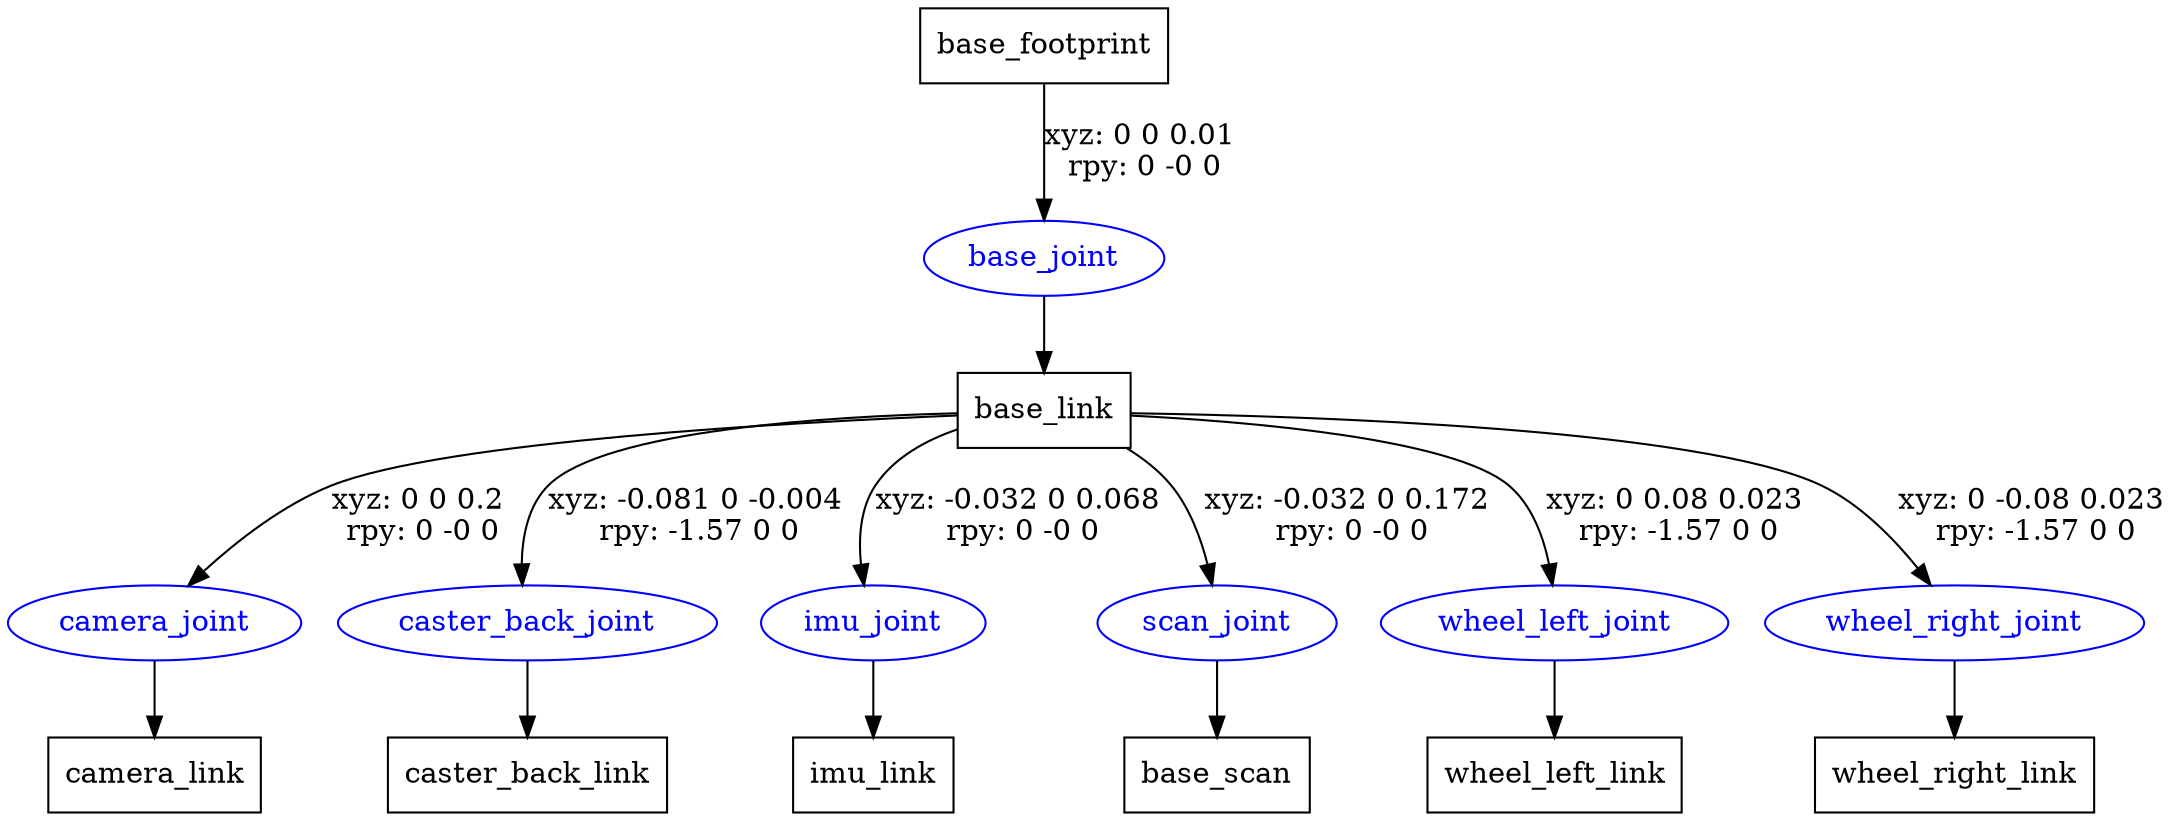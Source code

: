 digraph G {
node [shape=box];
"base_footprint" [label="base_footprint"];
"base_link" [label="base_link"];
"camera_link" [label="camera_link"];
"caster_back_link" [label="caster_back_link"];
"imu_link" [label="imu_link"];
"base_scan" [label="base_scan"];
"wheel_left_link" [label="wheel_left_link"];
"wheel_right_link" [label="wheel_right_link"];
node [shape=ellipse, color=blue, fontcolor=blue];
"base_footprint" -> "base_joint" [label="xyz: 0 0 0.01 \nrpy: 0 -0 0"]
"base_joint" -> "base_link"
"base_link" -> "camera_joint" [label="xyz: 0 0 0.2 \nrpy: 0 -0 0"]
"camera_joint" -> "camera_link"
"base_link" -> "caster_back_joint" [label="xyz: -0.081 0 -0.004 \nrpy: -1.57 0 0"]
"caster_back_joint" -> "caster_back_link"
"base_link" -> "imu_joint" [label="xyz: -0.032 0 0.068 \nrpy: 0 -0 0"]
"imu_joint" -> "imu_link"
"base_link" -> "scan_joint" [label="xyz: -0.032 0 0.172 \nrpy: 0 -0 0"]
"scan_joint" -> "base_scan"
"base_link" -> "wheel_left_joint" [label="xyz: 0 0.08 0.023 \nrpy: -1.57 0 0"]
"wheel_left_joint" -> "wheel_left_link"
"base_link" -> "wheel_right_joint" [label="xyz: 0 -0.08 0.023 \nrpy: -1.57 0 0"]
"wheel_right_joint" -> "wheel_right_link"
}
